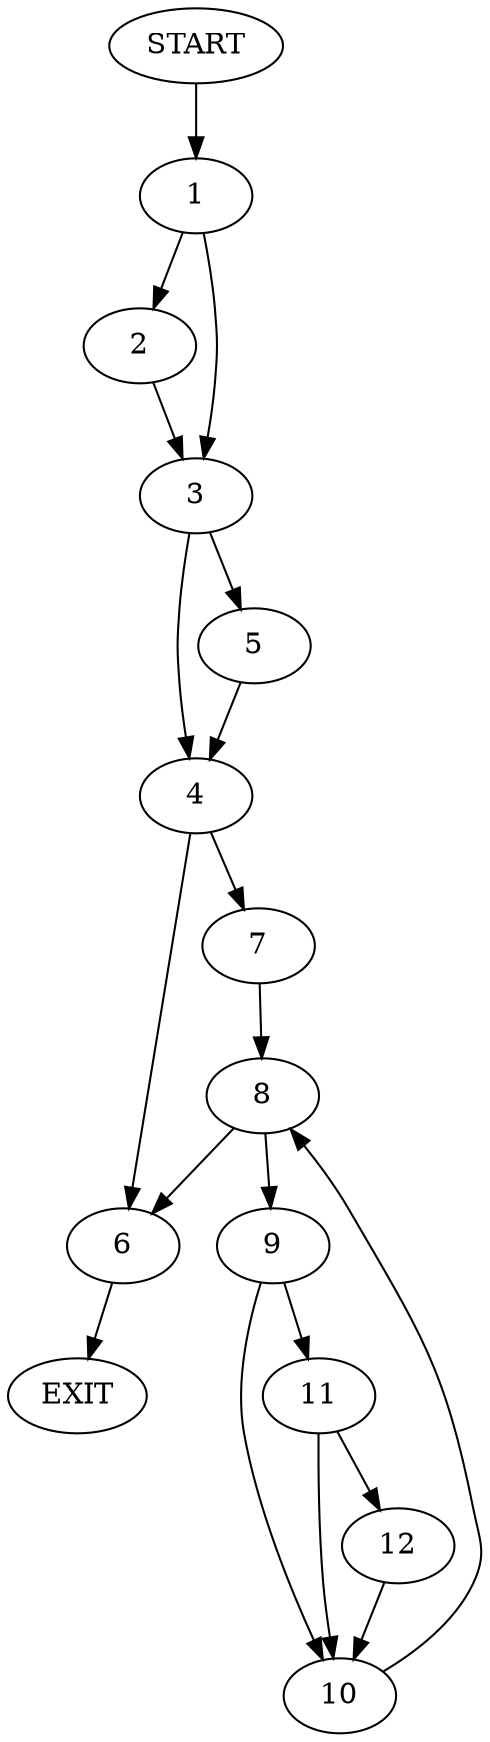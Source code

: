 digraph {
0 [label="START"];
1;
2;
3;
4;
5;
6;
7;
8;
9;
10;
11;
12;
13 [label="EXIT"];
0 -> 1;
1 -> 2;
1 -> 3;
2 -> 3;
3 -> 4;
3 -> 5;
5 -> 4;
4 -> 6;
4 -> 7;
6 -> 13;
7 -> 8;
8 -> 9;
8 -> 6;
9 -> 10;
9 -> 11;
10 -> 8;
11 -> 12;
11 -> 10;
12 -> 10;
}